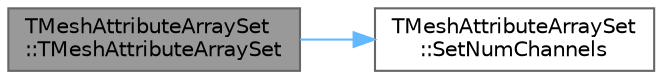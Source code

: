 digraph "TMeshAttributeArraySet::TMeshAttributeArraySet"
{
 // INTERACTIVE_SVG=YES
 // LATEX_PDF_SIZE
  bgcolor="transparent";
  edge [fontname=Helvetica,fontsize=10,labelfontname=Helvetica,labelfontsize=10];
  node [fontname=Helvetica,fontsize=10,shape=box,height=0.2,width=0.4];
  rankdir="LR";
  Node1 [id="Node000001",label="TMeshAttributeArraySet\l::TMeshAttributeArraySet",height=0.2,width=0.4,color="gray40", fillcolor="grey60", style="filled", fontcolor="black",tooltip=" "];
  Node1 -> Node2 [id="edge1_Node000001_Node000002",color="steelblue1",style="solid",tooltip=" "];
  Node2 [id="Node000002",label="TMeshAttributeArraySet\l::SetNumChannels",height=0.2,width=0.4,color="grey40", fillcolor="white", style="filled",URL="$d4/d6f/classTMeshAttributeArraySet.html#a110b8020bfae17da3be713a7514ec11c",tooltip="Sets number of channels this attribute has."];
}
